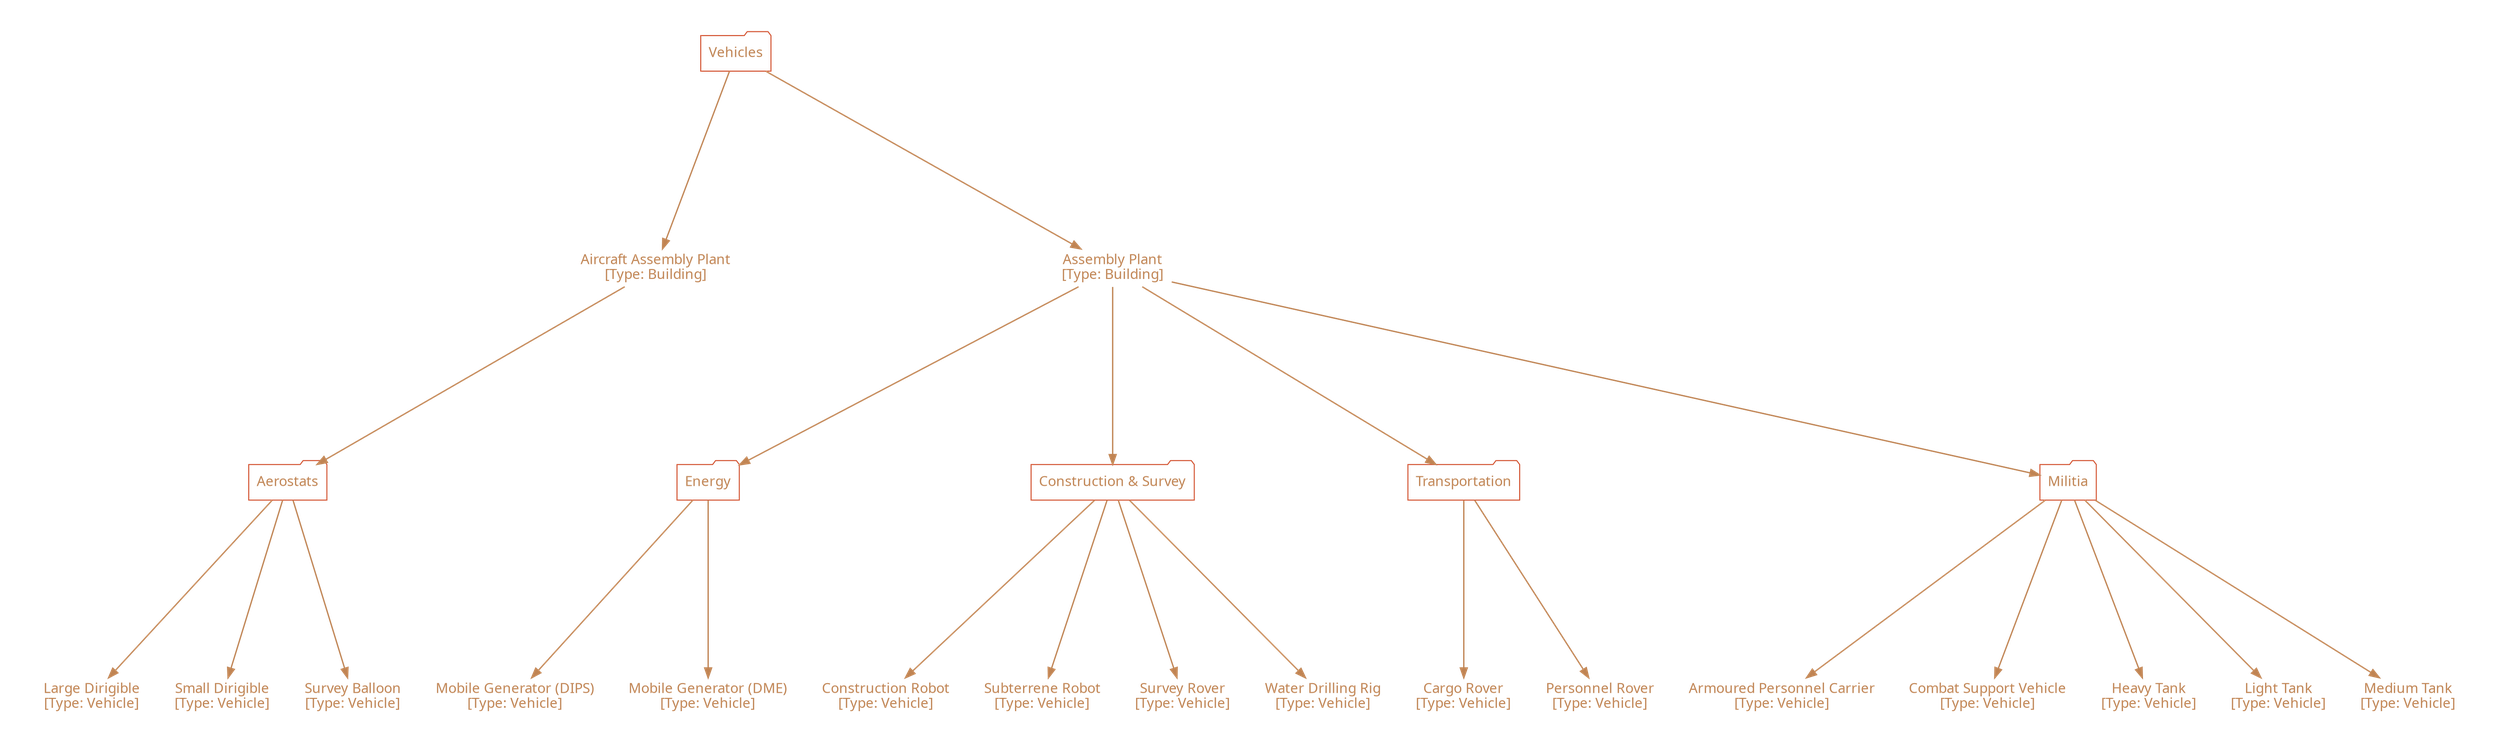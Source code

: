 /*
  This is part of the Avaneya Project Crew Handbook.
  Copyright (C) 2010, 2011, 2012
    Cartesian Theatre.
  See the file License for copying conditions.
  
  To manually compile:
      $ sudo aptitude install graphviz
      $ dot -Tpdf Units_User_Basic_Vehicles.twopi.gv -o Units_User_Basic_Vehicles.pdf
*/

digraph Units_User_Basic_Vehicles
{
    // Graph attributes...
	bgcolor="transparent";
	margin="0";
	ratio="auto";
    ranksep="2.5";
    pad="0.5,0.5";
    compound="true";
    overlap="vpsc";
    root="Vehicles";

	// Node attributes...
	node[color="#d3502dff"];
	node[fillcolor="gray10"];
    node[fontcolor="#c08453ff"];
    node[fontname="Ubuntu"];
    node[shape="none"]
	
	// Edge attributes...
	edge[color="#c08453ff"];
	edge[penwidth="1.3"];

    // Units...
    "Aircraft Assembly Plant"[label="Aircraft Assembly Plant\n[Type: Building]"];
    "Armoured Personnel Carrier"[label="Armoured Personnel Carrier\n[Type: Vehicle]"];
    "Assembly Plant"[label="Assembly Plant\n[Type: Building]"];
    "Cargo Rover"[label="Cargo Rover\n[Type: Vehicle]"];
    "Combat Support Vehicle"[label="Combat Support Vehicle\n[Type: Vehicle]"];
    "Construction Robot"[label="Construction Robot\n[Type: Vehicle]"];
    "Heavy Tank"[label="Heavy Tank\n[Type: Vehicle]"];
    "Large Dirigible"[label="Large Dirigible\n[Type: Vehicle]"];
    "Light Tank"[label="Light Tank\n[Type: Vehicle]"];
    "Medium Tank"[label="Medium Tank\n[Type: Vehicle]"];
    "Mobile Generator (DIPS)"[label="Mobile Generator (DIPS)\n[Type: Vehicle]"];
    "Mobile Generator (DME)"[label="Mobile Generator (DME)\n[Type: Vehicle]"];
    "Personnel Rover"[label="Personnel Rover\n[Type: Vehicle]"];
    "Small Dirigible"[label="Small Dirigible\n[Type: Vehicle]"];
    "Subterrene Robot"[label="Subterrene Robot\n[Type: Vehicle]"];
    "Survey Balloon"[label="Survey Balloon\n[Type: Vehicle]"];
    "Survey Rover"[label="Survey Rover\n[Type: Vehicle]"];
    "Water Drilling Rig"[label="Water Drilling Rig\n[Type: Vehicle]"];

    // Units responsible for creating which units...
    "Vehicles"[shape="folder"];
        "Aircraft Assembly Plant";
        "Vehicles" -> "Aircraft Assembly Plant";
            "Aircraft Assembly Plant" -> "Aerostats";
            "Aerostats"[shape="folder"];
                "Aerostats" -> "Small Dirigible";
                "Aerostats" -> "Large Dirigible";
                "Aerostats" -> "Survey Balloon";
        "Assembly Plant";
        "Vehicles" -> "Assembly Plant";
            "Energy"[shape="folder"];
            "Assembly Plant" -> "Energy";
                "Energy" -> "Mobile Generator (DIPS)";
                "Energy" -> "Mobile Generator (DME)";
            "Construction & Survey"[shape="folder"];
            "Assembly Plant" -> "Construction & Survey";
                "Construction & Survey" -> "Construction Robot";
                "Construction & Survey" -> "Subterrene Robot";
                "Construction & Survey" -> "Water Drilling Rig";
                "Construction & Survey" -> "Survey Rover";
            "Transportation"[shape="folder"];
            "Assembly Plant" -> "Transportation";
                "Transportation" -> "Cargo Rover";
                "Transportation" -> "Personnel Rover";
            "Militia"[shape="folder"];
            "Assembly Plant" -> "Militia";
                "Militia" -> "Armoured Personnel Carrier";
                "Militia" -> "Combat Support Vehicle";
                "Militia" -> "Heavy Tank";
                "Militia" -> "Light Tank";
                "Militia" -> "Medium Tank";
}

